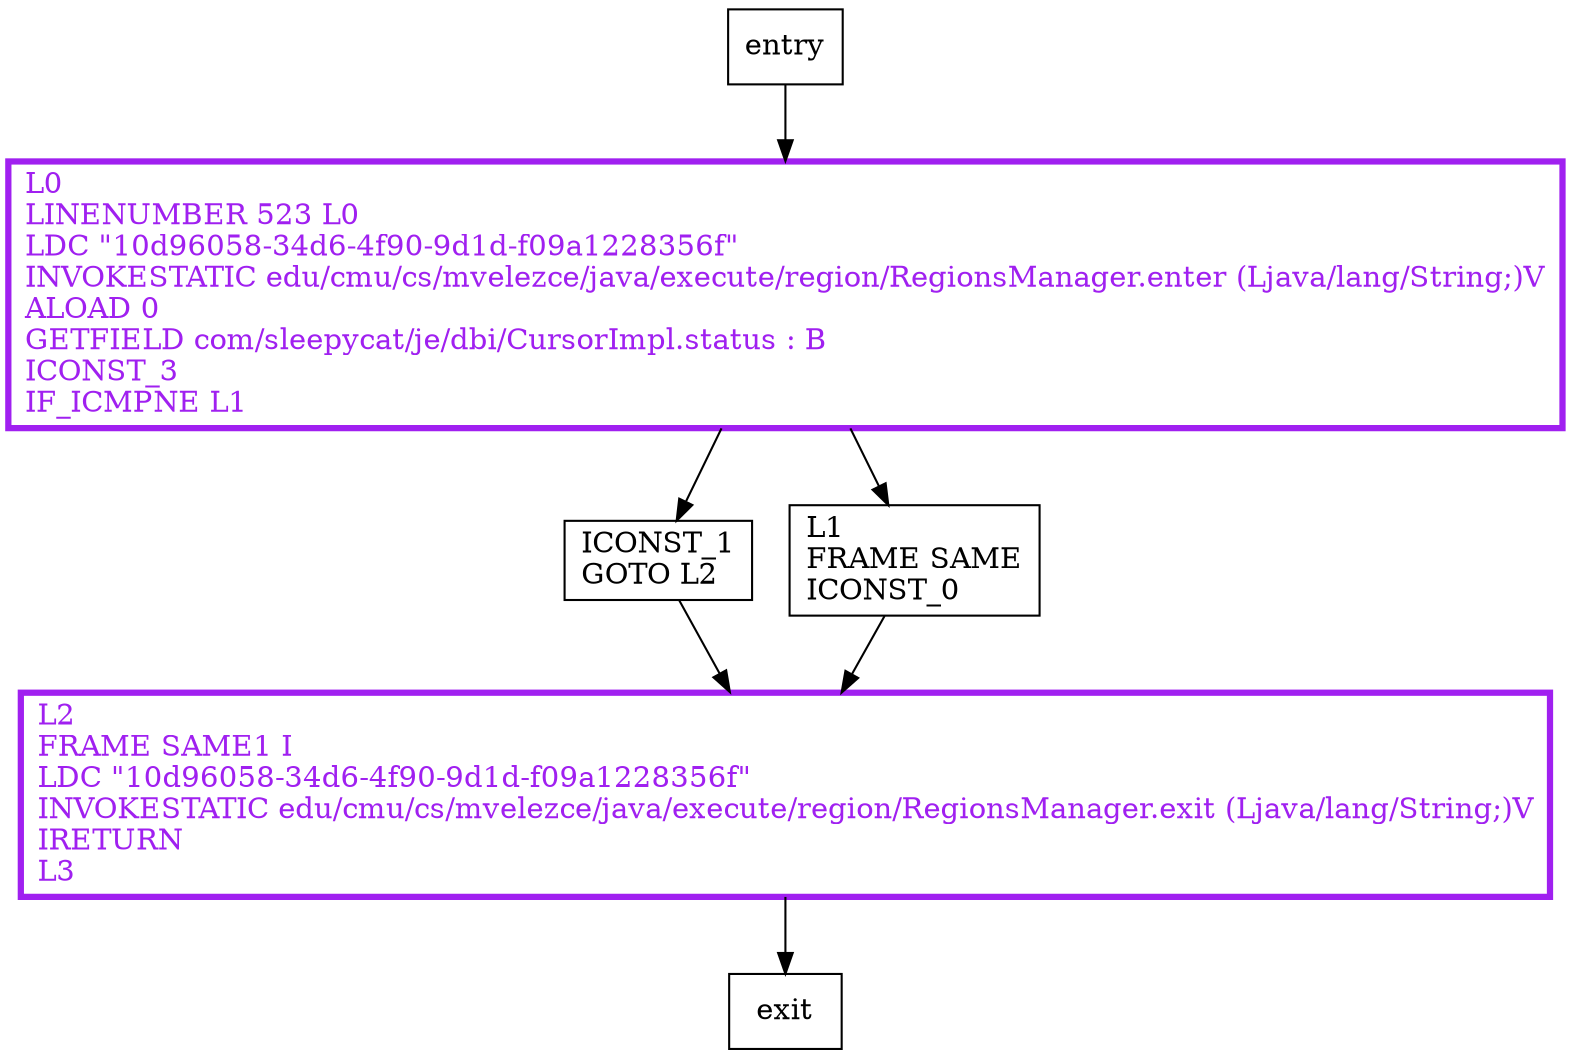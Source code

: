 digraph isClosed {
node [shape=record];
389005362 [label="ICONST_1\lGOTO L2\l"];
1460193737 [label="L0\lLINENUMBER 523 L0\lLDC \"10d96058-34d6-4f90-9d1d-f09a1228356f\"\lINVOKESTATIC edu/cmu/cs/mvelezce/java/execute/region/RegionsManager.enter (Ljava/lang/String;)V\lALOAD 0\lGETFIELD com/sleepycat/je/dbi/CursorImpl.status : B\lICONST_3\lIF_ICMPNE L1\l"];
1716300231 [label="L2\lFRAME SAME1 I\lLDC \"10d96058-34d6-4f90-9d1d-f09a1228356f\"\lINVOKESTATIC edu/cmu/cs/mvelezce/java/execute/region/RegionsManager.exit (Ljava/lang/String;)V\lIRETURN\lL3\l"];
132167533 [label="L1\lFRAME SAME\lICONST_0\l"];
entry;
exit;
entry -> 1460193737
389005362 -> 1716300231
1460193737 -> 389005362
1460193737 -> 132167533
1716300231 -> exit
132167533 -> 1716300231
1460193737[fontcolor="purple", penwidth=3, color="purple"];
1716300231[fontcolor="purple", penwidth=3, color="purple"];
}
